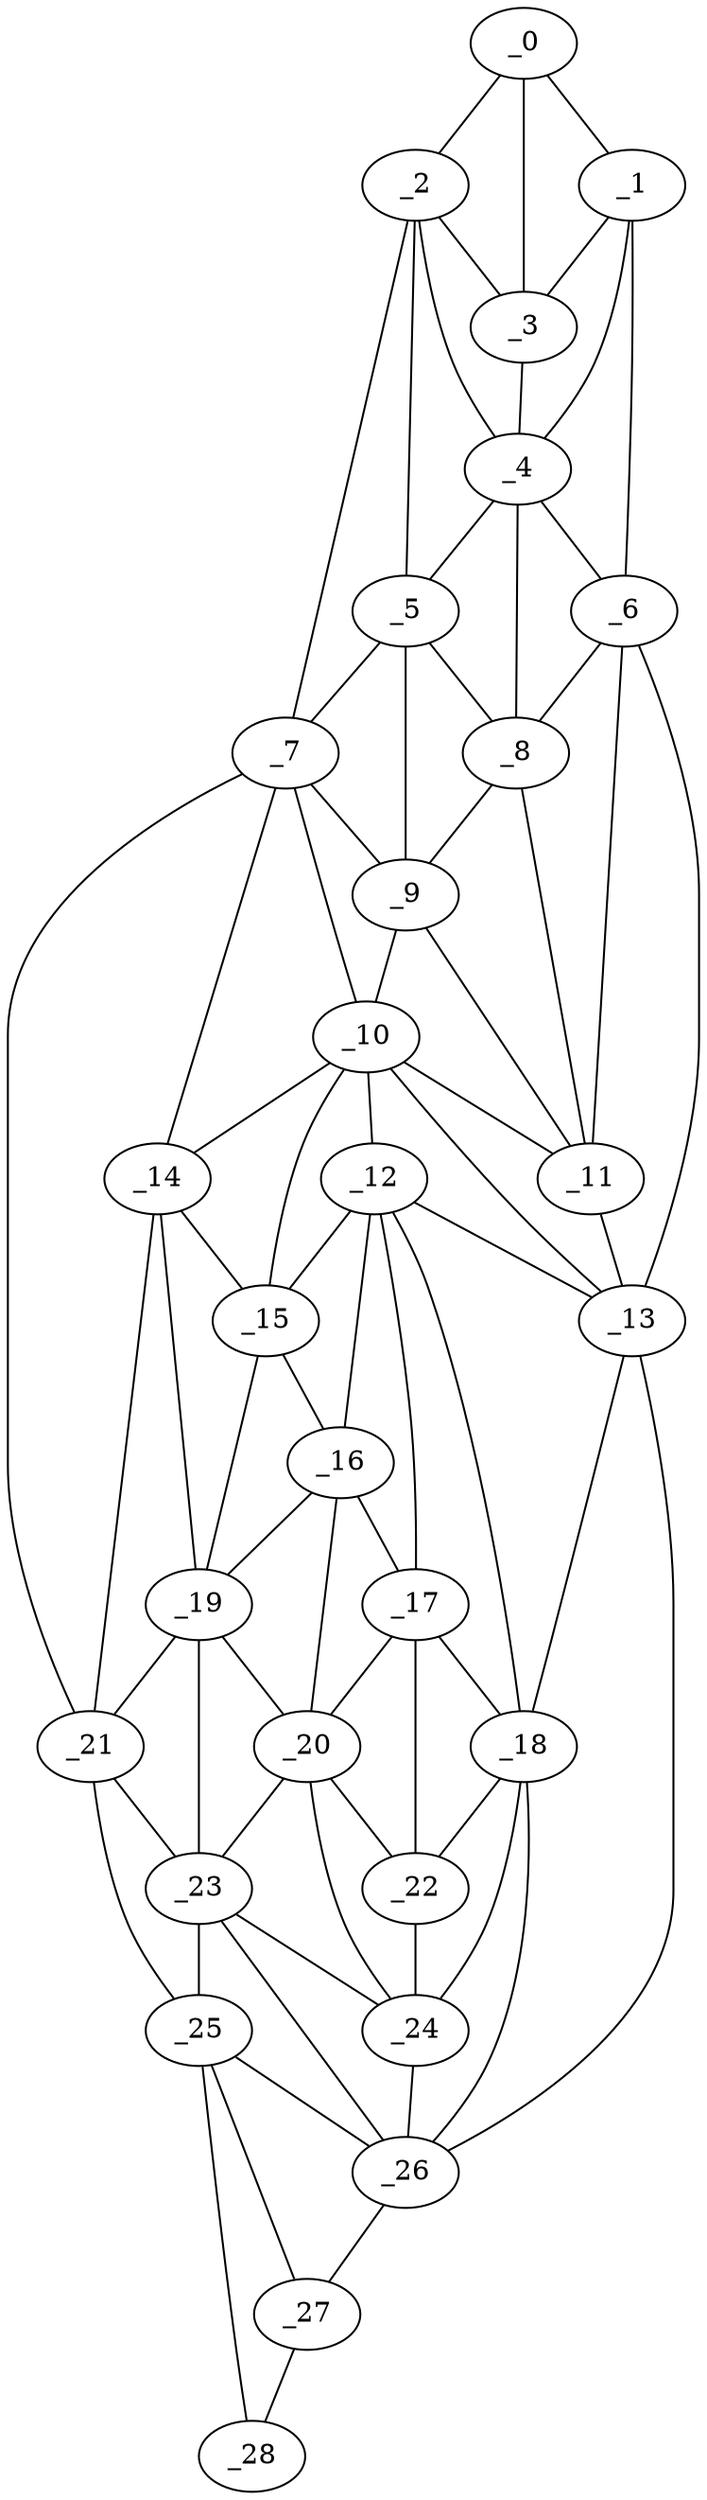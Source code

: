 graph "obj69__220.gxl" {
	_0	 [x=4,
		y=61];
	_1	 [x=6,
		y=46];
	_0 -- _1	 [valence=1];
	_2	 [x=12,
		y=65];
	_0 -- _2	 [valence=1];
	_3	 [x=15,
		y=56];
	_0 -- _3	 [valence=2];
	_1 -- _3	 [valence=2];
	_4	 [x=23,
		y=55];
	_1 -- _4	 [valence=1];
	_6	 [x=31,
		y=35];
	_1 -- _6	 [valence=1];
	_2 -- _3	 [valence=2];
	_2 -- _4	 [valence=1];
	_5	 [x=29,
		y=60];
	_2 -- _5	 [valence=1];
	_7	 [x=32,
		y=72];
	_2 -- _7	 [valence=1];
	_3 -- _4	 [valence=2];
	_4 -- _5	 [valence=1];
	_4 -- _6	 [valence=1];
	_8	 [x=33,
		y=54];
	_4 -- _8	 [valence=2];
	_5 -- _7	 [valence=2];
	_5 -- _8	 [valence=1];
	_9	 [x=48,
		y=57];
	_5 -- _9	 [valence=2];
	_6 -- _8	 [valence=2];
	_11	 [x=53,
		y=42];
	_6 -- _11	 [valence=1];
	_13	 [x=67,
		y=43];
	_6 -- _13	 [valence=1];
	_7 -- _9	 [valence=1];
	_10	 [x=51,
		y=58];
	_7 -- _10	 [valence=2];
	_14	 [x=67,
		y=83];
	_7 -- _14	 [valence=1];
	_21	 [x=88,
		y=90];
	_7 -- _21	 [valence=1];
	_8 -- _9	 [valence=2];
	_8 -- _11	 [valence=2];
	_9 -- _10	 [valence=1];
	_9 -- _11	 [valence=1];
	_10 -- _11	 [valence=1];
	_12	 [x=66,
		y=60];
	_10 -- _12	 [valence=1];
	_10 -- _13	 [valence=2];
	_10 -- _14	 [valence=2];
	_15	 [x=70,
		y=75];
	_10 -- _15	 [valence=2];
	_11 -- _13	 [valence=2];
	_12 -- _13	 [valence=2];
	_12 -- _15	 [valence=2];
	_16	 [x=77,
		y=72];
	_12 -- _16	 [valence=2];
	_17	 [x=83,
		y=62];
	_12 -- _17	 [valence=2];
	_18	 [x=87,
		y=53];
	_12 -- _18	 [valence=1];
	_13 -- _18	 [valence=1];
	_26	 [x=108,
		y=62];
	_13 -- _26	 [valence=1];
	_14 -- _15	 [valence=2];
	_19	 [x=87,
		y=81];
	_14 -- _19	 [valence=2];
	_14 -- _21	 [valence=2];
	_15 -- _16	 [valence=2];
	_15 -- _19	 [valence=1];
	_16 -- _17	 [valence=1];
	_16 -- _19	 [valence=2];
	_20	 [x=88,
		y=70];
	_16 -- _20	 [valence=2];
	_17 -- _18	 [valence=2];
	_17 -- _20	 [valence=2];
	_22	 [x=91,
		y=59];
	_17 -- _22	 [valence=2];
	_18 -- _22	 [valence=1];
	_24	 [x=98,
		y=61];
	_18 -- _24	 [valence=1];
	_18 -- _26	 [valence=2];
	_19 -- _20	 [valence=2];
	_19 -- _21	 [valence=1];
	_23	 [x=96,
		y=81];
	_19 -- _23	 [valence=2];
	_20 -- _22	 [valence=1];
	_20 -- _23	 [valence=2];
	_20 -- _24	 [valence=1];
	_21 -- _23	 [valence=1];
	_25	 [x=104,
		y=90];
	_21 -- _25	 [valence=1];
	_22 -- _24	 [valence=2];
	_23 -- _24	 [valence=2];
	_23 -- _25	 [valence=1];
	_23 -- _26	 [valence=2];
	_24 -- _26	 [valence=1];
	_25 -- _26	 [valence=2];
	_27	 [x=125,
		y=72];
	_25 -- _27	 [valence=1];
	_28	 [x=126,
		y=81];
	_25 -- _28	 [valence=1];
	_26 -- _27	 [valence=1];
	_27 -- _28	 [valence=1];
}
